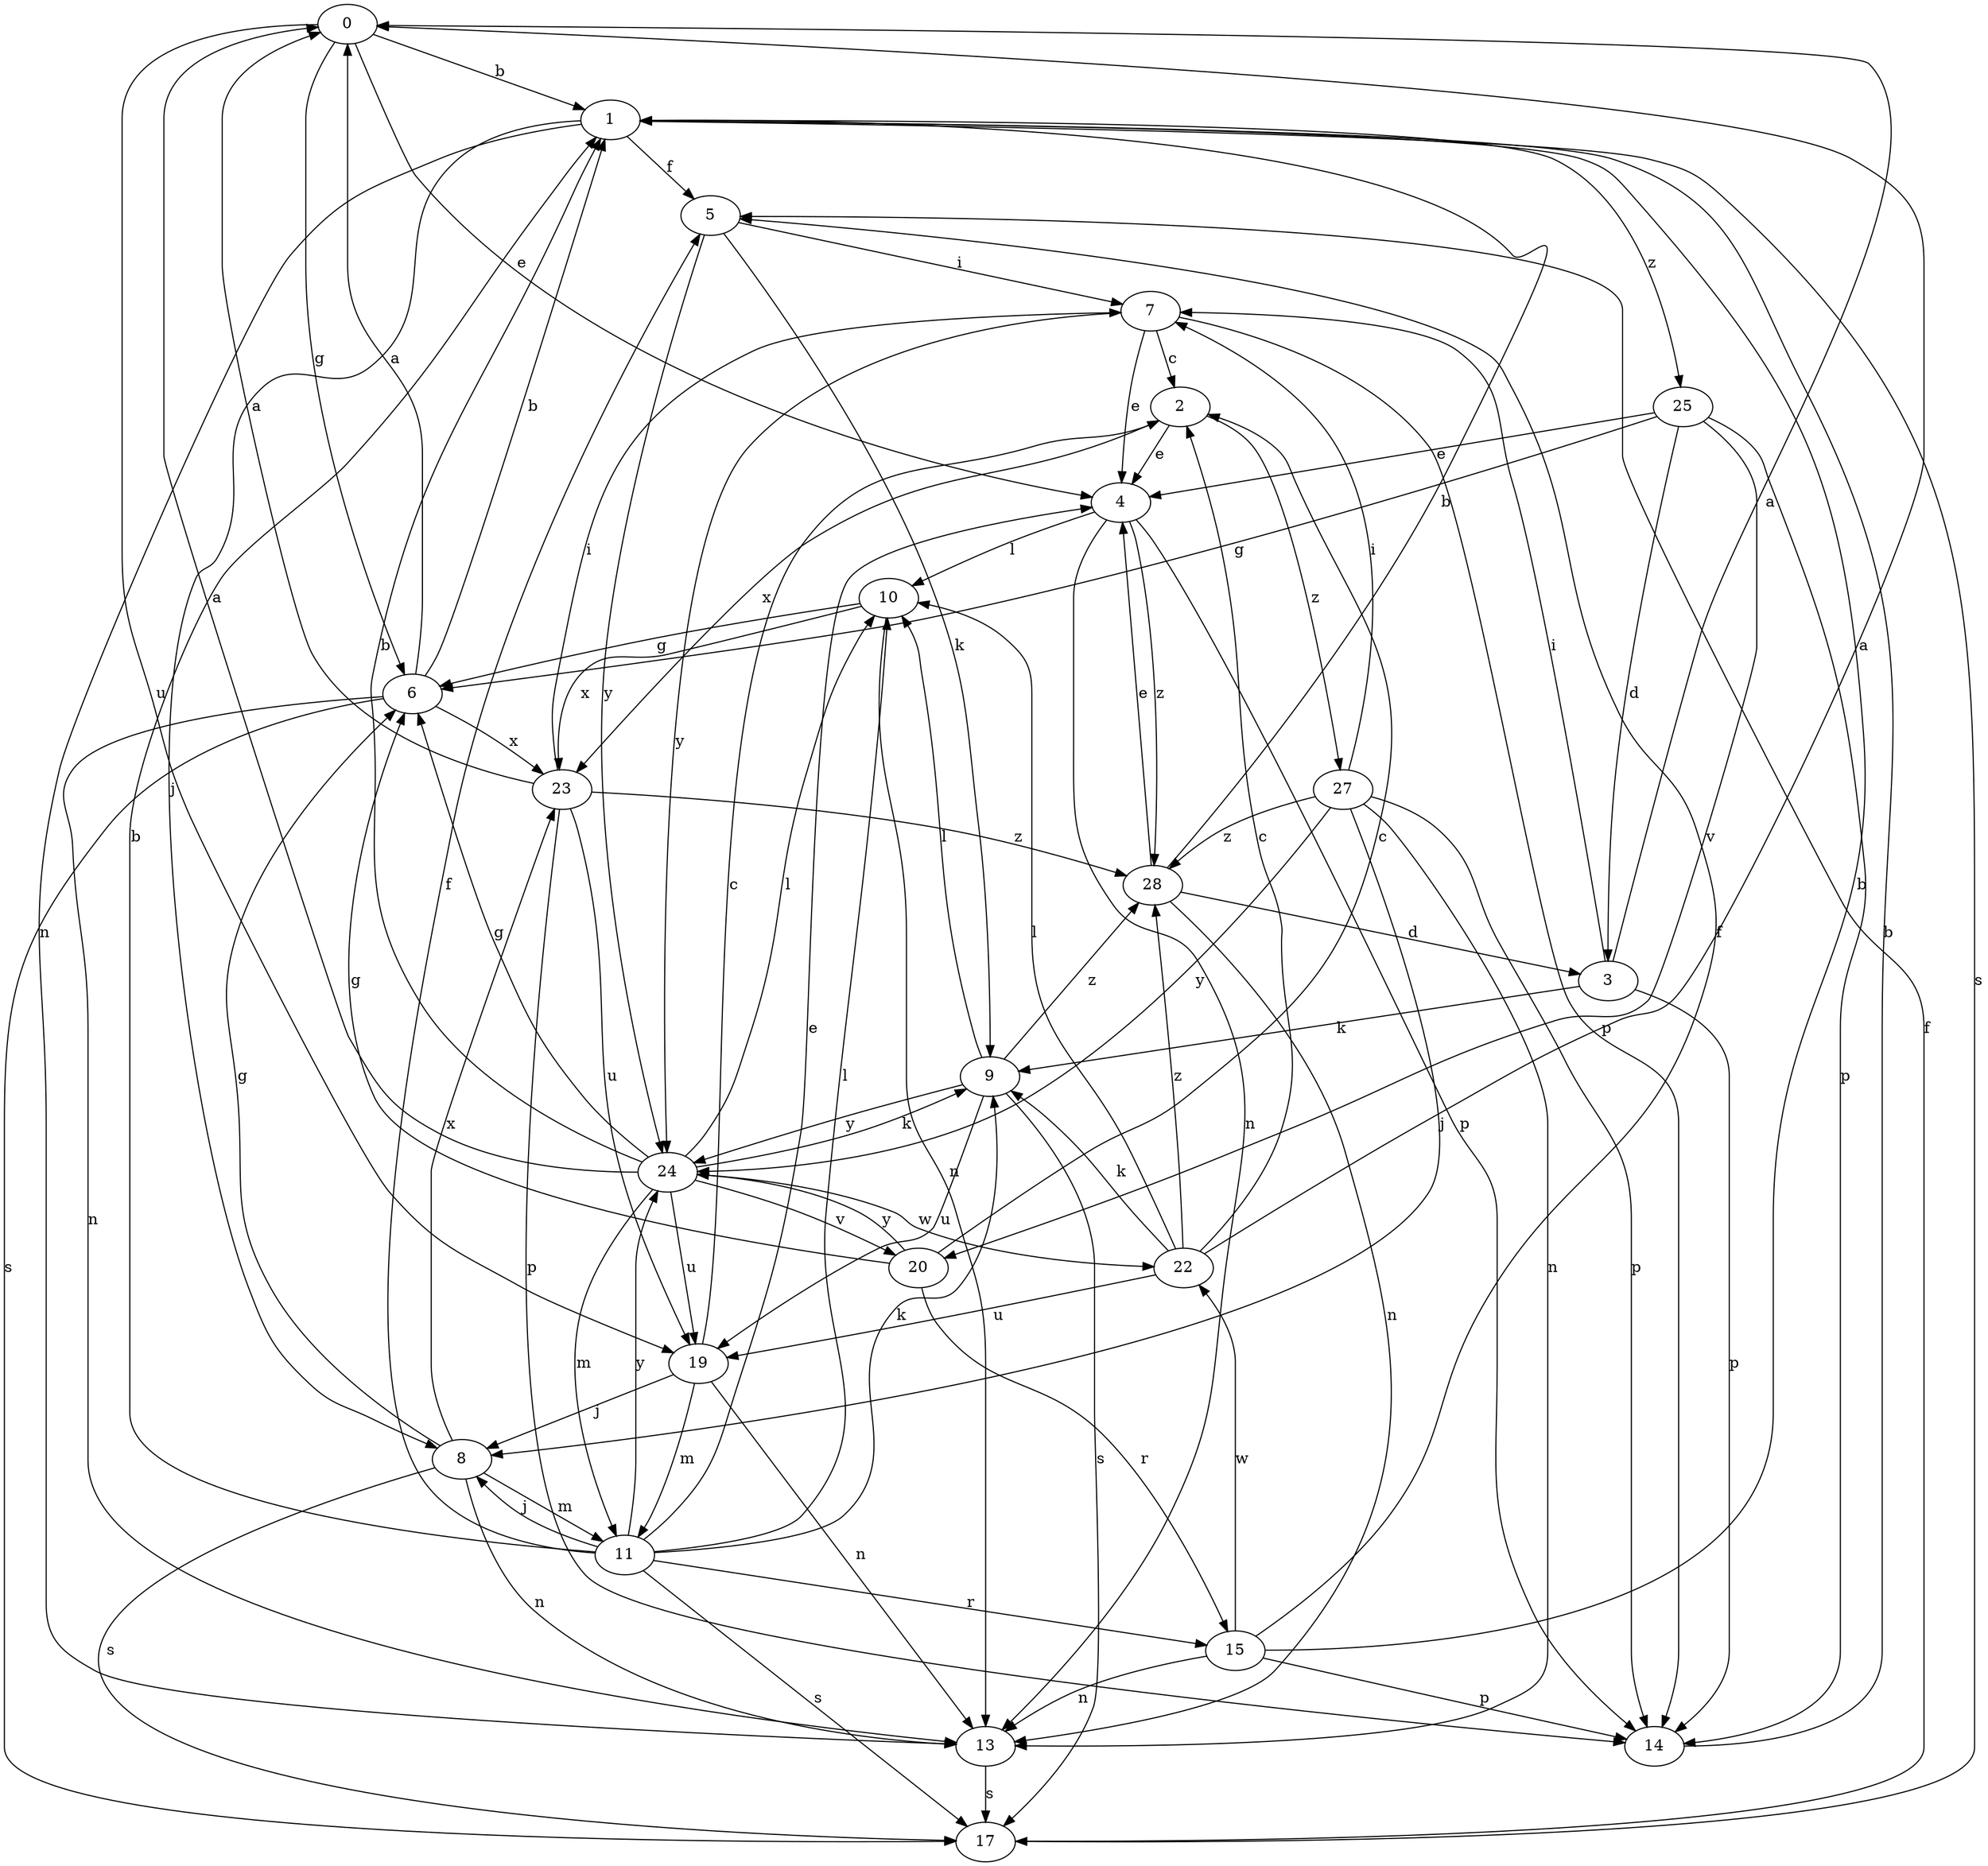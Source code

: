 strict digraph  {
0;
1;
2;
3;
4;
5;
6;
7;
8;
9;
10;
11;
13;
14;
15;
17;
19;
20;
22;
23;
24;
25;
27;
28;
0 -> 1  [label=b];
0 -> 4  [label=e];
0 -> 6  [label=g];
0 -> 19  [label=u];
1 -> 5  [label=f];
1 -> 8  [label=j];
1 -> 13  [label=n];
1 -> 17  [label=s];
1 -> 25  [label=z];
2 -> 4  [label=e];
2 -> 23  [label=x];
2 -> 27  [label=z];
3 -> 0  [label=a];
3 -> 7  [label=i];
3 -> 9  [label=k];
3 -> 14  [label=p];
4 -> 10  [label=l];
4 -> 13  [label=n];
4 -> 14  [label=p];
4 -> 28  [label=z];
5 -> 7  [label=i];
5 -> 9  [label=k];
5 -> 24  [label=y];
6 -> 0  [label=a];
6 -> 1  [label=b];
6 -> 13  [label=n];
6 -> 17  [label=s];
6 -> 23  [label=x];
7 -> 2  [label=c];
7 -> 4  [label=e];
7 -> 14  [label=p];
7 -> 24  [label=y];
8 -> 6  [label=g];
8 -> 11  [label=m];
8 -> 13  [label=n];
8 -> 17  [label=s];
8 -> 23  [label=x];
9 -> 10  [label=l];
9 -> 17  [label=s];
9 -> 19  [label=u];
9 -> 24  [label=y];
9 -> 28  [label=z];
10 -> 6  [label=g];
10 -> 13  [label=n];
10 -> 23  [label=x];
11 -> 1  [label=b];
11 -> 4  [label=e];
11 -> 5  [label=f];
11 -> 8  [label=j];
11 -> 9  [label=k];
11 -> 10  [label=l];
11 -> 15  [label=r];
11 -> 17  [label=s];
11 -> 24  [label=y];
13 -> 17  [label=s];
14 -> 1  [label=b];
15 -> 1  [label=b];
15 -> 5  [label=f];
15 -> 13  [label=n];
15 -> 14  [label=p];
15 -> 22  [label=w];
17 -> 5  [label=f];
19 -> 2  [label=c];
19 -> 8  [label=j];
19 -> 11  [label=m];
19 -> 13  [label=n];
20 -> 2  [label=c];
20 -> 6  [label=g];
20 -> 15  [label=r];
20 -> 24  [label=y];
22 -> 0  [label=a];
22 -> 2  [label=c];
22 -> 9  [label=k];
22 -> 10  [label=l];
22 -> 19  [label=u];
22 -> 28  [label=z];
23 -> 0  [label=a];
23 -> 7  [label=i];
23 -> 14  [label=p];
23 -> 19  [label=u];
23 -> 28  [label=z];
24 -> 0  [label=a];
24 -> 1  [label=b];
24 -> 6  [label=g];
24 -> 9  [label=k];
24 -> 10  [label=l];
24 -> 11  [label=m];
24 -> 19  [label=u];
24 -> 20  [label=v];
24 -> 22  [label=w];
25 -> 3  [label=d];
25 -> 4  [label=e];
25 -> 6  [label=g];
25 -> 14  [label=p];
25 -> 20  [label=v];
27 -> 7  [label=i];
27 -> 8  [label=j];
27 -> 13  [label=n];
27 -> 14  [label=p];
27 -> 24  [label=y];
27 -> 28  [label=z];
28 -> 1  [label=b];
28 -> 3  [label=d];
28 -> 4  [label=e];
28 -> 13  [label=n];
}
